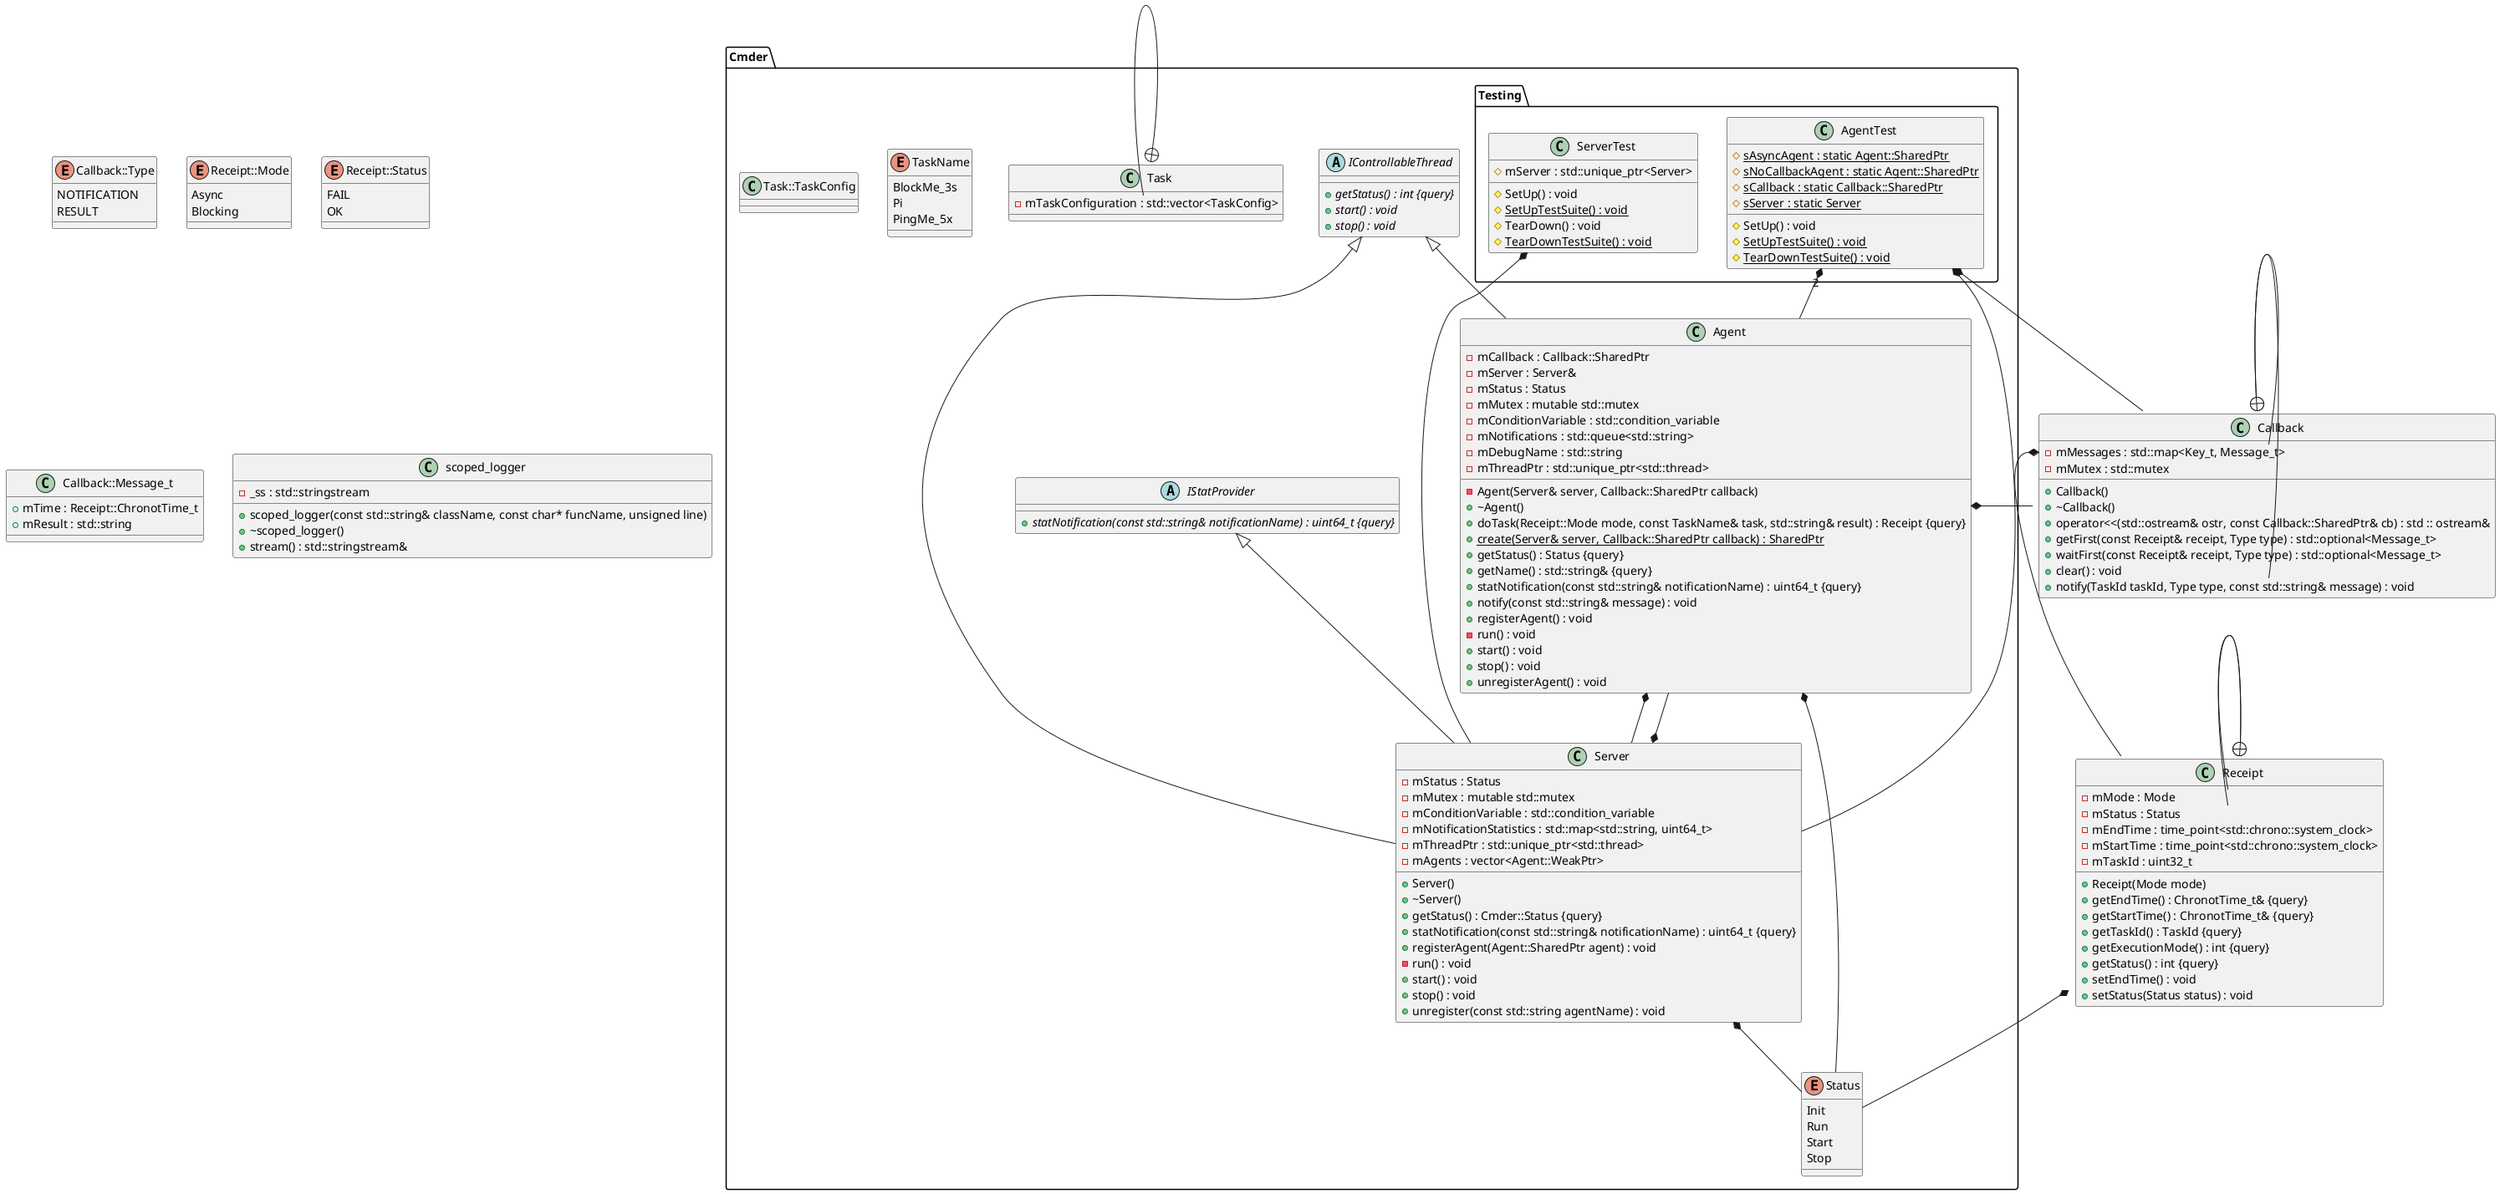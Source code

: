 @startuml





/' Objects '/

class Callback {
	+Callback()
	+~Callback()
	+operator<<(std::ostream& ostr, const Callback::SharedPtr& cb) : std :: ostream&
	-mMessages : std::map<Key_t, Message_t>
	-mMutex : std::mutex
	+getFirst(const Receipt& receipt, Type type) : std::optional<Message_t>
	+waitFirst(const Receipt& receipt, Type type) : std::optional<Message_t>
	+clear() : void
	+notify(TaskId taskId, Type type, const std::string& message) : void
}


class Receipt {
	+Receipt(Mode mode)
	+getEndTime() : ChronotTime_t& {query}
	+getStartTime() : ChronotTime_t& {query}
	-mMode : Mode
	-mStatus : Status
	+getTaskId() : TaskId {query}
	+getExecutionMode() : int {query}
	+getStatus() : int {query}
	-mEndTime : time_point<std::chrono::system_clock>
	-mStartTime : time_point<std::chrono::system_clock>
	-mTaskId : uint32_t
	+setEndTime() : void
	+setStatus(Status status) : void
}


enum Callback::Type {
	NOTIFICATION
	RESULT
}


enum Receipt::Mode {
	Async
	Blocking
}


enum Receipt::Status {
	FAIL
	OK
}


class Callback::Message_t {
	+mTime : Receipt::ChronotTime_t
	+mResult : std::string
}


class scoped_logger {
	+scoped_logger(const std::string& className, const char* funcName, unsigned line)
	+~scoped_logger()
	-_ss : std::stringstream
	+stream() : std::stringstream&
}


namespace Cmder {
	class Agent {
		-Agent(Server& server, Callback::SharedPtr callback)
		+~Agent()
		-mCallback : Callback::SharedPtr
		+doTask(Receipt::Mode mode, const TaskName& task, std::string& result) : Receipt {query}
		-mServer : Server&
		+{static} create(Server& server, Callback::SharedPtr callback) : SharedPtr
		+getStatus() : Status {query}
		-mStatus : Status
		-mMutex : mutable std::mutex
		-mConditionVariable : std::condition_variable
		-mNotifications : std::queue<std::string>
		-mDebugName : std::string
		+getName() : std::string& {query}
		-mThreadPtr : std::unique_ptr<std::thread>
		+statNotification(const std::string& notificationName) : uint64_t {query}
		+notify(const std::string& message) : void
		+registerAgent() : void
		-run() : void
		+start() : void
		+stop() : void
		+unregisterAgent() : void
	}

	abstract class IControllableThread {
		+{abstract} getStatus() : int {query}
		+{abstract} start() : void
		+{abstract} stop() : void
	}

	abstract class IStatProvider {
		+{abstract} statNotification(const std::string& notificationName) : uint64_t {query}
	}

	class Server {
		+Server()
		+~Server()
		+getStatus() : Cmder::Status {query}
		-mStatus : Status
		-mMutex : mutable std::mutex
		-mConditionVariable : std::condition_variable
		-mNotificationStatistics : std::map<std::string, uint64_t>
		-mThreadPtr : std::unique_ptr<std::thread>
		+statNotification(const std::string& notificationName) : uint64_t {query}
		-mAgents : vector<Agent::WeakPtr>
		+registerAgent(Agent::SharedPtr agent) : void
		-run() : void
		+start() : void
		+stop() : void
		+unregister(const std::string agentName) : void
	}

	class Task {
		-mTaskConfiguration : std::vector<TaskConfig>
	}

	enum Status {
		Init
		Run
		Start
		Stop
	}

	enum TaskName {
		BlockMe_3s
		Pi
		PingMe_5x
	}

	class Task::TaskConfig {
	}

	namespace Testing {
		class AgentTest {
			#{static} sAsyncAgent : static Agent::SharedPtr
			#{static} sNoCallbackAgent : static Agent::SharedPtr
			#{static} sCallback : static Callback::SharedPtr
			#{static} sServer : static Server
			#SetUp() : void
			#{static} SetUpTestSuite() : void
			#{static} TearDownTestSuite() : void
		}

		class ServerTest {
			#mServer : std::unique_ptr<Server>
			#SetUp() : void
			#{static} SetUpTestSuite() : void
			#TearDown() : void
			#{static} TearDownTestSuite() : void
		}
	}
}





/' Inheritance relationships '/

Cmder.IControllableThread <|-- Cmder.Agent


Cmder.IControllableThread <|-- Cmder.Server


Cmder.IStatProvider <|-- Cmder.Server





/' Aggregation relationships '/

Cmder.Agent *-- .Callback


Cmder.Agent *-- Cmder.Server


Cmder.Agent *-- Cmder.Status


Cmder.Testing.AgentTest "2" *-- Cmder.Agent


Cmder.Testing.AgentTest *-- .Callback


Cmder.Testing.AgentTest *-- Cmder.Server


.Callback::Message_t *-- .Receipt


.Receipt *-- Cmder.Status


Cmder.Server *-- Cmder.Agent


Cmder.Server *-- Cmder.Status


Cmder.Testing.ServerTest *-- Cmder.Server






/' Nested objects '/

.Callback +-- .Callback::Message_t


.Callback +-- .Callback::Type


.Receipt +-- .Receipt::Mode


.Receipt +-- .Receipt::Status


Cmder.Task +-- Cmder.Task::TaskConfig




@enduml
